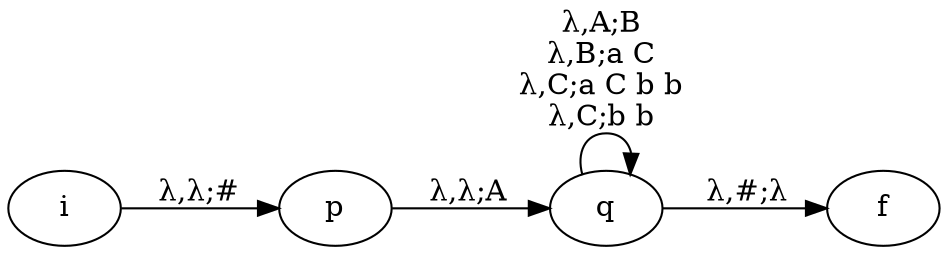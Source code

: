digraph G {
	rankdir=LR
	i -> p [label="λ,λ;#"]
	p -> q [label="λ,λ;A"]
	q -> q [label="λ,A;B 
λ,B;a C 
λ,C;a C b b 
λ,C;b b 
"]
	q -> f [label="λ,#;λ"]
}
